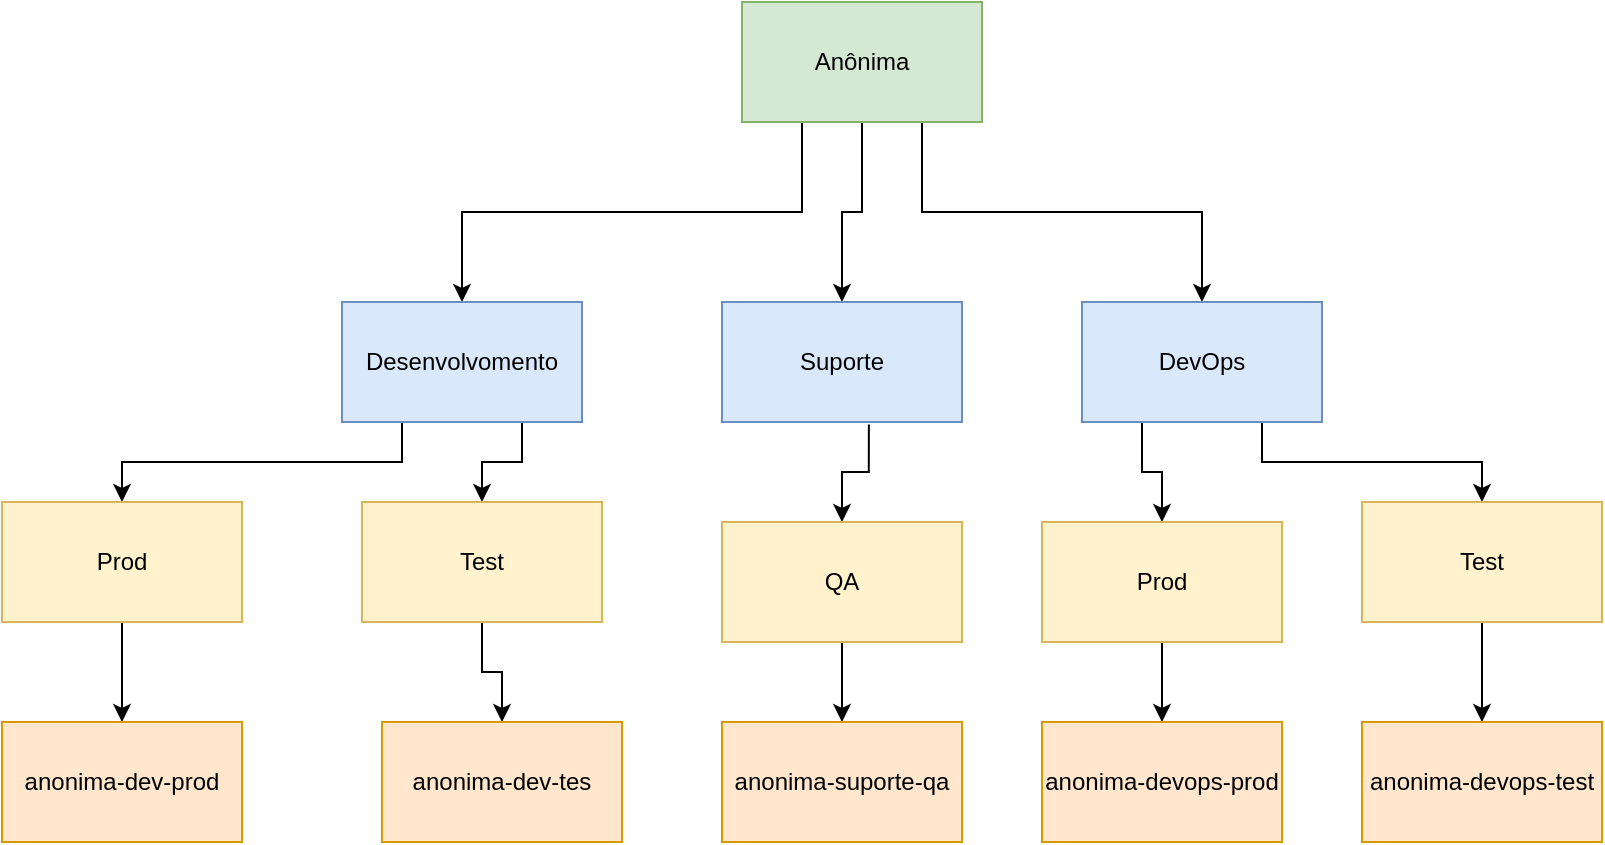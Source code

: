 <mxfile version="20.5.3" type="device"><diagram id="WE7fdFs945JOliNSy2_l" name="Página-1"><mxGraphModel dx="1423" dy="281" grid="1" gridSize="10" guides="1" tooltips="1" connect="1" arrows="1" fold="1" page="1" pageScale="1" pageWidth="827" pageHeight="1169" math="0" shadow="0"><root><mxCell id="0"/><mxCell id="1" parent="0"/><mxCell id="R-WxQ2fFyyLHf7Rm-PhN-9" style="edgeStyle=orthogonalEdgeStyle;rounded=0;orthogonalLoop=1;jettySize=auto;html=1;exitX=0.75;exitY=1;exitDx=0;exitDy=0;entryX=0.5;entryY=0;entryDx=0;entryDy=0;" edge="1" parent="1" source="R-WxQ2fFyyLHf7Rm-PhN-1" target="R-WxQ2fFyyLHf7Rm-PhN-4"><mxGeometry relative="1" as="geometry"/></mxCell><mxCell id="R-WxQ2fFyyLHf7Rm-PhN-10" style="edgeStyle=orthogonalEdgeStyle;rounded=0;orthogonalLoop=1;jettySize=auto;html=1;exitX=0.5;exitY=1;exitDx=0;exitDy=0;entryX=0.5;entryY=0;entryDx=0;entryDy=0;" edge="1" parent="1" source="R-WxQ2fFyyLHf7Rm-PhN-1" target="R-WxQ2fFyyLHf7Rm-PhN-3"><mxGeometry relative="1" as="geometry"/></mxCell><mxCell id="R-WxQ2fFyyLHf7Rm-PhN-11" style="edgeStyle=orthogonalEdgeStyle;rounded=0;orthogonalLoop=1;jettySize=auto;html=1;exitX=0.25;exitY=1;exitDx=0;exitDy=0;entryX=0.5;entryY=0;entryDx=0;entryDy=0;" edge="1" parent="1" source="R-WxQ2fFyyLHf7Rm-PhN-1" target="R-WxQ2fFyyLHf7Rm-PhN-2"><mxGeometry relative="1" as="geometry"/></mxCell><mxCell id="R-WxQ2fFyyLHf7Rm-PhN-1" value="Anônima" style="rounded=0;whiteSpace=wrap;html=1;fillColor=#d5e8d4;strokeColor=#82b366;" vertex="1" parent="1"><mxGeometry x="260" y="110" width="120" height="60" as="geometry"/></mxCell><mxCell id="R-WxQ2fFyyLHf7Rm-PhN-13" style="edgeStyle=orthogonalEdgeStyle;rounded=0;orthogonalLoop=1;jettySize=auto;html=1;exitX=0.25;exitY=1;exitDx=0;exitDy=0;" edge="1" parent="1" source="R-WxQ2fFyyLHf7Rm-PhN-2" target="R-WxQ2fFyyLHf7Rm-PhN-12"><mxGeometry relative="1" as="geometry"/></mxCell><mxCell id="R-WxQ2fFyyLHf7Rm-PhN-15" style="edgeStyle=orthogonalEdgeStyle;rounded=0;orthogonalLoop=1;jettySize=auto;html=1;exitX=0.75;exitY=1;exitDx=0;exitDy=0;" edge="1" parent="1" source="R-WxQ2fFyyLHf7Rm-PhN-2" target="R-WxQ2fFyyLHf7Rm-PhN-14"><mxGeometry relative="1" as="geometry"/></mxCell><mxCell id="R-WxQ2fFyyLHf7Rm-PhN-2" value="Desenvolvomento" style="rounded=0;whiteSpace=wrap;html=1;fillColor=#dae8fc;strokeColor=#6c8ebf;" vertex="1" parent="1"><mxGeometry x="60" y="260" width="120" height="60" as="geometry"/></mxCell><mxCell id="R-WxQ2fFyyLHf7Rm-PhN-6" style="edgeStyle=orthogonalEdgeStyle;rounded=0;orthogonalLoop=1;jettySize=auto;html=1;exitX=0.612;exitY=1.02;exitDx=0;exitDy=0;exitPerimeter=0;" edge="1" parent="1" source="R-WxQ2fFyyLHf7Rm-PhN-3" target="R-WxQ2fFyyLHf7Rm-PhN-5"><mxGeometry relative="1" as="geometry"/></mxCell><mxCell id="R-WxQ2fFyyLHf7Rm-PhN-3" value="Suporte" style="rounded=0;whiteSpace=wrap;html=1;fillColor=#dae8fc;strokeColor=#6c8ebf;" vertex="1" parent="1"><mxGeometry x="250" y="260" width="120" height="60" as="geometry"/></mxCell><mxCell id="R-WxQ2fFyyLHf7Rm-PhN-17" style="edgeStyle=orthogonalEdgeStyle;rounded=0;orthogonalLoop=1;jettySize=auto;html=1;exitX=0.25;exitY=1;exitDx=0;exitDy=0;" edge="1" parent="1" source="R-WxQ2fFyyLHf7Rm-PhN-4" target="R-WxQ2fFyyLHf7Rm-PhN-16"><mxGeometry relative="1" as="geometry"/></mxCell><mxCell id="R-WxQ2fFyyLHf7Rm-PhN-19" style="edgeStyle=orthogonalEdgeStyle;rounded=0;orthogonalLoop=1;jettySize=auto;html=1;exitX=0.75;exitY=1;exitDx=0;exitDy=0;" edge="1" parent="1" source="R-WxQ2fFyyLHf7Rm-PhN-4" target="R-WxQ2fFyyLHf7Rm-PhN-18"><mxGeometry relative="1" as="geometry"/></mxCell><mxCell id="R-WxQ2fFyyLHf7Rm-PhN-4" value="DevOps" style="rounded=0;whiteSpace=wrap;html=1;fillColor=#dae8fc;strokeColor=#6c8ebf;" vertex="1" parent="1"><mxGeometry x="430" y="260" width="120" height="60" as="geometry"/></mxCell><mxCell id="R-WxQ2fFyyLHf7Rm-PhN-25" style="edgeStyle=orthogonalEdgeStyle;rounded=0;orthogonalLoop=1;jettySize=auto;html=1;exitX=0.5;exitY=1;exitDx=0;exitDy=0;" edge="1" parent="1" source="R-WxQ2fFyyLHf7Rm-PhN-5" target="R-WxQ2fFyyLHf7Rm-PhN-24"><mxGeometry relative="1" as="geometry"/></mxCell><mxCell id="R-WxQ2fFyyLHf7Rm-PhN-5" value="QA" style="rounded=0;whiteSpace=wrap;html=1;fillColor=#fff2cc;strokeColor=#d6b656;" vertex="1" parent="1"><mxGeometry x="250" y="370" width="120" height="60" as="geometry"/></mxCell><mxCell id="R-WxQ2fFyyLHf7Rm-PhN-21" style="edgeStyle=orthogonalEdgeStyle;rounded=0;orthogonalLoop=1;jettySize=auto;html=1;exitX=0.5;exitY=1;exitDx=0;exitDy=0;" edge="1" parent="1" source="R-WxQ2fFyyLHf7Rm-PhN-12" target="R-WxQ2fFyyLHf7Rm-PhN-20"><mxGeometry relative="1" as="geometry"/></mxCell><mxCell id="R-WxQ2fFyyLHf7Rm-PhN-12" value="Prod" style="rounded=0;whiteSpace=wrap;html=1;fillColor=#fff2cc;strokeColor=#d6b656;" vertex="1" parent="1"><mxGeometry x="-110" y="360" width="120" height="60" as="geometry"/></mxCell><mxCell id="R-WxQ2fFyyLHf7Rm-PhN-23" style="edgeStyle=orthogonalEdgeStyle;rounded=0;orthogonalLoop=1;jettySize=auto;html=1;exitX=0.5;exitY=1;exitDx=0;exitDy=0;" edge="1" parent="1" source="R-WxQ2fFyyLHf7Rm-PhN-14" target="R-WxQ2fFyyLHf7Rm-PhN-22"><mxGeometry relative="1" as="geometry"/></mxCell><mxCell id="R-WxQ2fFyyLHf7Rm-PhN-14" value="Test" style="rounded=0;whiteSpace=wrap;html=1;fillColor=#fff2cc;strokeColor=#d6b656;" vertex="1" parent="1"><mxGeometry x="70" y="360" width="120" height="60" as="geometry"/></mxCell><mxCell id="R-WxQ2fFyyLHf7Rm-PhN-27" style="edgeStyle=orthogonalEdgeStyle;rounded=0;orthogonalLoop=1;jettySize=auto;html=1;exitX=0.5;exitY=1;exitDx=0;exitDy=0;" edge="1" parent="1" source="R-WxQ2fFyyLHf7Rm-PhN-16" target="R-WxQ2fFyyLHf7Rm-PhN-26"><mxGeometry relative="1" as="geometry"/></mxCell><mxCell id="R-WxQ2fFyyLHf7Rm-PhN-16" value="Prod" style="rounded=0;whiteSpace=wrap;html=1;fillColor=#fff2cc;strokeColor=#d6b656;" vertex="1" parent="1"><mxGeometry x="410" y="370" width="120" height="60" as="geometry"/></mxCell><mxCell id="R-WxQ2fFyyLHf7Rm-PhN-29" style="edgeStyle=orthogonalEdgeStyle;rounded=0;orthogonalLoop=1;jettySize=auto;html=1;exitX=0.5;exitY=1;exitDx=0;exitDy=0;" edge="1" parent="1" source="R-WxQ2fFyyLHf7Rm-PhN-18" target="R-WxQ2fFyyLHf7Rm-PhN-28"><mxGeometry relative="1" as="geometry"/></mxCell><mxCell id="R-WxQ2fFyyLHf7Rm-PhN-18" value="Test" style="rounded=0;whiteSpace=wrap;html=1;fillColor=#fff2cc;strokeColor=#d6b656;" vertex="1" parent="1"><mxGeometry x="570" y="360" width="120" height="60" as="geometry"/></mxCell><mxCell id="R-WxQ2fFyyLHf7Rm-PhN-20" value="anonima-dev-prod" style="rounded=0;whiteSpace=wrap;html=1;fillColor=#ffe6cc;strokeColor=#d79b00;" vertex="1" parent="1"><mxGeometry x="-110" y="470" width="120" height="60" as="geometry"/></mxCell><mxCell id="R-WxQ2fFyyLHf7Rm-PhN-22" value="anonima-dev-tes" style="rounded=0;whiteSpace=wrap;html=1;fillColor=#ffe6cc;strokeColor=#d79b00;" vertex="1" parent="1"><mxGeometry x="80" y="470" width="120" height="60" as="geometry"/></mxCell><mxCell id="R-WxQ2fFyyLHf7Rm-PhN-24" value="anonima-suporte-qa" style="rounded=0;whiteSpace=wrap;html=1;fillColor=#ffe6cc;strokeColor=#d79b00;" vertex="1" parent="1"><mxGeometry x="250" y="470" width="120" height="60" as="geometry"/></mxCell><mxCell id="R-WxQ2fFyyLHf7Rm-PhN-26" value="anonima-devops-prod" style="rounded=0;whiteSpace=wrap;html=1;fillColor=#ffe6cc;strokeColor=#d79b00;" vertex="1" parent="1"><mxGeometry x="410" y="470" width="120" height="60" as="geometry"/></mxCell><mxCell id="R-WxQ2fFyyLHf7Rm-PhN-28" value="anonima-devops-test" style="rounded=0;whiteSpace=wrap;html=1;fillColor=#ffe6cc;strokeColor=#d79b00;" vertex="1" parent="1"><mxGeometry x="570" y="470" width="120" height="60" as="geometry"/></mxCell></root></mxGraphModel></diagram></mxfile>